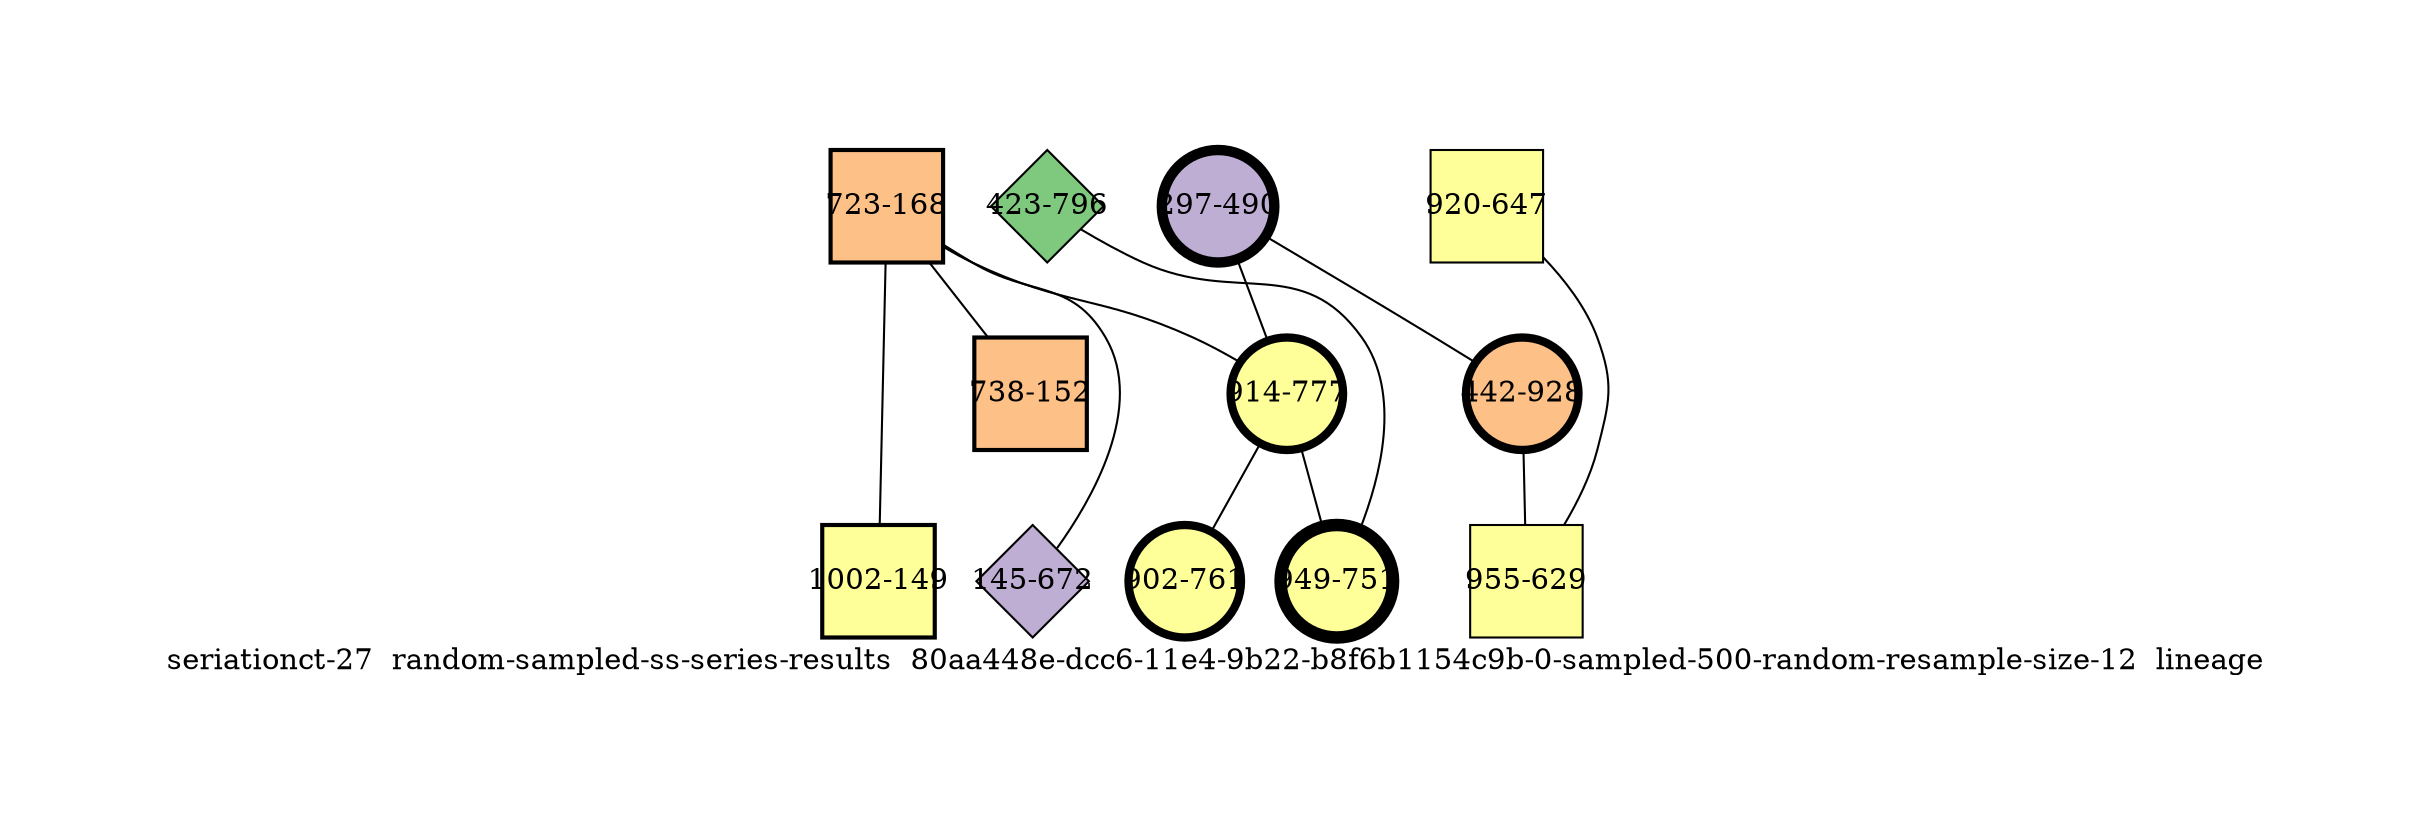 strict graph "seriationct-27  random-sampled-ss-series-results  80aa448e-dcc6-11e4-9b22-b8f6b1154c9b-0-sampled-500-random-resample-size-12  lineage" {
labelloc=b;
ratio=auto;
pad="1.0";
label="seriationct-27  random-sampled-ss-series-results  80aa448e-dcc6-11e4-9b22-b8f6b1154c9b-0-sampled-500-random-resample-size-12  lineage";
node [width="0.75", style=filled, fixedsize=true, height="0.75", shape=circle, label=""];
0 [xCoordinate="490.0", appears_in_slice=5, yCoordinate="297.0", colorscheme=accent6, lineage_id=0, short_label="297-490", label="297-490", shape=circle, cluster_id=1, fillcolor=2, size="500.0", id=0, penwidth="5.0"];
1 [xCoordinate="168.0", appears_in_slice=2, yCoordinate="723.0", colorscheme=accent6, lineage_id=1, short_label="723-168", label="723-168", shape=square, cluster_id=2, fillcolor=3, size="500.0", id=1, penwidth="2.0"];
2 [xCoordinate="672.0", appears_in_slice=1, yCoordinate="145.0", colorscheme=accent6, lineage_id=2, short_label="145-672", label="145-672", shape=diamond, cluster_id=1, fillcolor=2, size="500.0", id=2, penwidth="1.0"];
3 [xCoordinate="149.0", appears_in_slice=2, yCoordinate="1002.0", colorscheme=accent6, lineage_id=1, short_label="1002-149", label="1002-149", shape=square, cluster_id=3, fillcolor=4, size="500.0", id=3, penwidth="2.0"];
4 [xCoordinate="777.0", appears_in_slice=4, yCoordinate="914.0", colorscheme=accent6, lineage_id=0, short_label="914-777", label="914-777", shape=circle, cluster_id=3, fillcolor=4, size="500.0", id=4, penwidth="4.0"];
5 [xCoordinate="152.0", appears_in_slice=2, yCoordinate="738.0", colorscheme=accent6, lineage_id=1, short_label="738-152", label="738-152", shape=square, cluster_id=2, fillcolor=3, size="500.0", id=5, penwidth="2.0"];
6 [xCoordinate="796.0", appears_in_slice=1, yCoordinate="423.0", colorscheme=accent6, lineage_id=2, short_label="423-796", label="423-796", shape=diamond, cluster_id=0, fillcolor=1, size="500.0", id=6, penwidth="1.0"];
7 [xCoordinate="751.0", appears_in_slice=6, yCoordinate="949.0", colorscheme=accent6, lineage_id=0, short_label="949-751", label="949-751", shape=circle, cluster_id=3, fillcolor=4, size="500.0", id=7, penwidth="6.0"];
8 [xCoordinate="647.0", appears_in_slice=1, yCoordinate="920.0", colorscheme=accent6, lineage_id=1, short_label="920-647", label="920-647", shape=square, cluster_id=3, fillcolor=4, size="500.0", id=8, penwidth="1.0"];
9 [xCoordinate="761.0", appears_in_slice=4, yCoordinate="902.0", colorscheme=accent6, lineage_id=0, short_label="902-761", label="902-761", shape=circle, cluster_id=3, fillcolor=4, size="500.0", id=9, penwidth="4.0"];
10 [xCoordinate="928.0", appears_in_slice=4, yCoordinate="442.0", colorscheme=accent6, lineage_id=0, short_label="442-928", label="442-928", shape=circle, cluster_id=2, fillcolor=3, size="500.0", id=10, penwidth="4.0"];
11 [xCoordinate="629.0", appears_in_slice=1, yCoordinate="955.0", colorscheme=accent6, lineage_id=1, short_label="955-629", label="955-629", shape=square, cluster_id=3, fillcolor=4, size="500.0", id=11, penwidth="1.0"];
0 -- 10  [inverseweight="1.41946965349", weight="0.704488466903"];
0 -- 4  [inverseweight="2.48421330093", weight="0.402541923283"];
1 -- 2  [inverseweight="2.7904670818", weight="0.358362944513"];
1 -- 3  [inverseweight="18.4302445194", weight="0.054258639865"];
1 -- 4  [inverseweight="3.02182385122", weight="0.330925973595"];
1 -- 5  [inverseweight="20.480798013", weight="0.0488262224629"];
4 -- 7  [inverseweight="3.01895820444", weight="0.331240094192"];
4 -- 9  [inverseweight="11.4587312129", weight="0.0872696969171"];
6 -- 7  [inverseweight="1.28359657892", weight="0.779060973224"];
8 -- 11  [inverseweight="53.9163866017", weight="0.018547236991"];
10 -- 11  [inverseweight="1.25591674589", weight="0.796231122225"];
}
